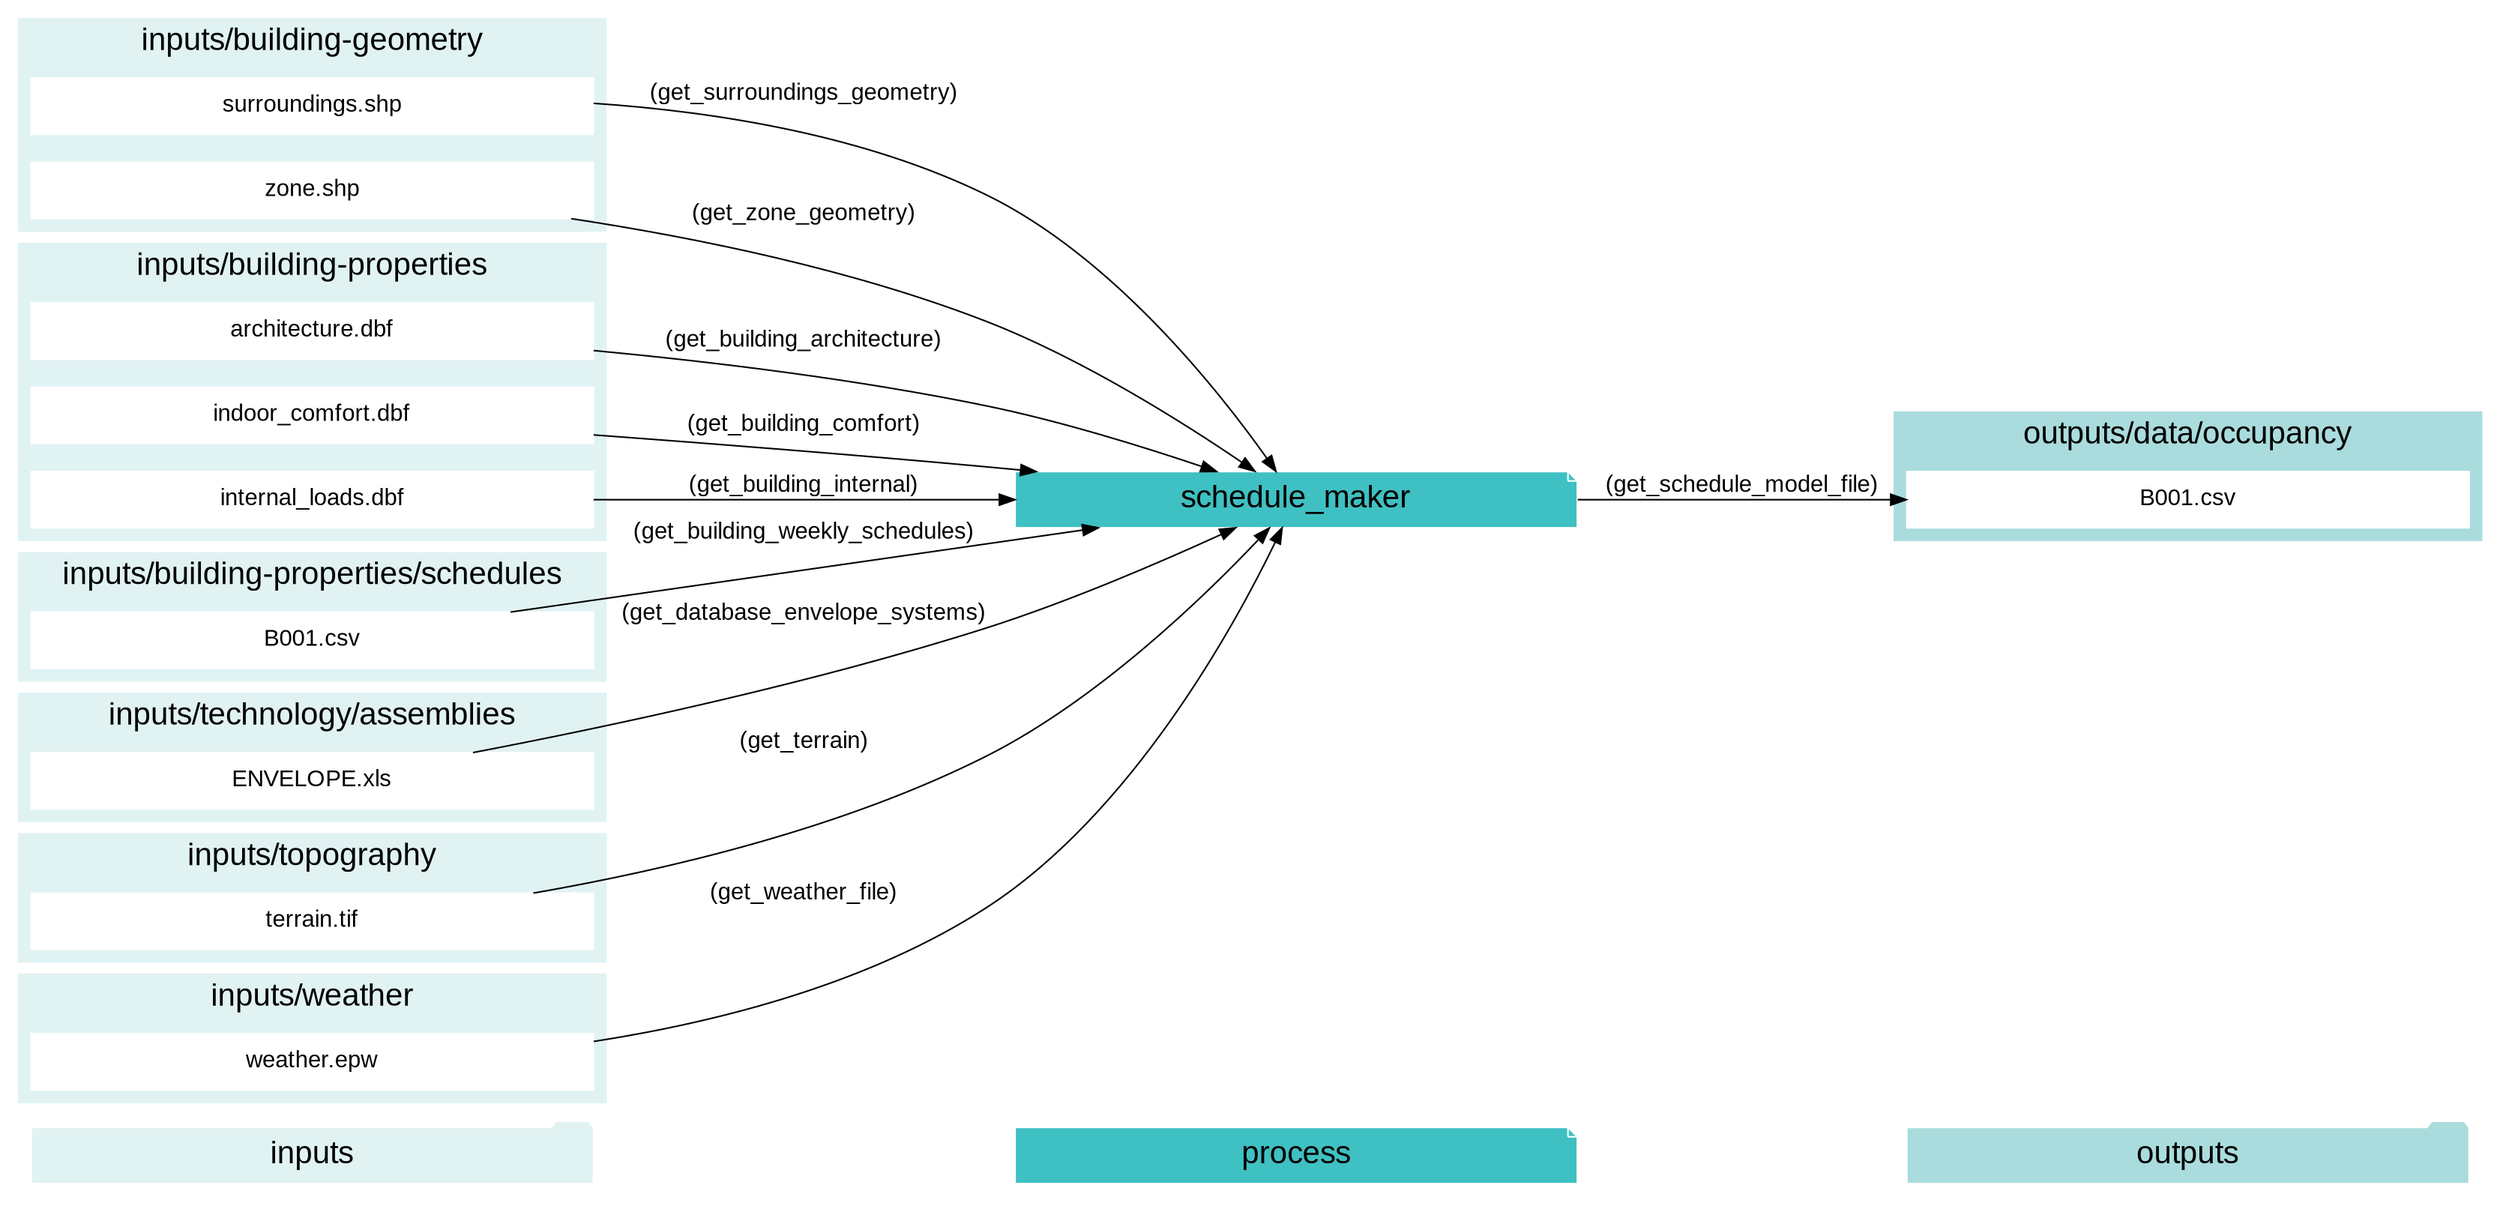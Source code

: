 digraph schedule_maker {
    rankdir="LR";
    graph [overlap=false, fontname=arial];
    node [shape=box, style=filled, color=white, fontsize=15, fontname=arial, fixedsize=true, width=5];
    edge [fontname=arial, fontsize = 15]
    newrank=true
    subgraph cluster_legend {
        fontsize=25
        style=invis
        "process"[style=filled, fillcolor="#3FC0C2", shape=note, fontsize=20, fontname="arial"]
        "inputs" [style=filled, shape=folder, color=white, fillcolor="#E1F2F2", fontsize=20]
        "outputs"[style=filled, shape=folder, color=white, fillcolor="#aadcdd", fontsize=20]
        "inputs"->"process"[style=invis]
        "process"->"outputs"[style=invis]
    }
    "schedule_maker"[style=filled, color=white, fillcolor="#3FC0C2", shape=note, fontsize=20, fontname=arial];
    subgraph cluster_0_in {
        style = filled;
        color = "#E1F2F2";
        fontsize = 20;
        rank=same;
        label="inputs/building-geometry";
        get_surroundings_geometry[label="surroundings.shp"];
        get_zone_geometry[label="zone.shp"];
    }
    subgraph cluster_1_in {
        style = filled;
        color = "#E1F2F2";
        fontsize = 20;
        rank=same;
        label="inputs/building-properties";
        get_building_architecture[label="architecture.dbf"];
        get_building_comfort[label="indoor_comfort.dbf"];
        get_building_internal[label="internal_loads.dbf"];
    }
    subgraph cluster_2_in {
        style = filled;
        color = "#E1F2F2";
        fontsize = 20;
        rank=same;
        label="inputs/building-properties/schedules";
        get_building_weekly_schedules[label="B001.csv"];
    }
    subgraph cluster_3_in {
        style = filled;
        color = "#E1F2F2";
        fontsize = 20;
        rank=same;
        label="inputs/technology/assemblies";
        get_database_envelope_systems[label="ENVELOPE.xls"];
    }
    subgraph cluster_4_in {
        style = filled;
        color = "#E1F2F2";
        fontsize = 20;
        rank=same;
        label="inputs/topography";
        get_terrain[label="terrain.tif"];
    }
    subgraph cluster_5_in {
        style = filled;
        color = "#E1F2F2";
        fontsize = 20;
        rank=same;
        label="inputs/weather";
        get_weather_file[label="weather.epw"];
    }
    subgraph cluster_6_out {
        style = filled;
        color = "#aadcdd";
        fontsize = 20;
        rank=same;
        label="outputs/data/occupancy";
        get_schedule_model_file[label="B001.csv"];
    }
    get_building_architecture -> "schedule_maker"[label="(get_building_architecture)"];
    get_building_comfort -> "schedule_maker"[label="(get_building_comfort)"];
    get_building_internal -> "schedule_maker"[label="(get_building_internal)"];
    get_building_weekly_schedules -> "schedule_maker"[label="(get_building_weekly_schedules)"];
    get_database_envelope_systems -> "schedule_maker"[label="(get_database_envelope_systems)"];
    get_surroundings_geometry -> "schedule_maker"[label="(get_surroundings_geometry)"];
    get_terrain -> "schedule_maker"[label="(get_terrain)"];
    get_weather_file -> "schedule_maker"[label="(get_weather_file)"];
    get_zone_geometry -> "schedule_maker"[label="(get_zone_geometry)"];
    "schedule_maker" -> get_schedule_model_file[label="(get_schedule_model_file)"];
    }